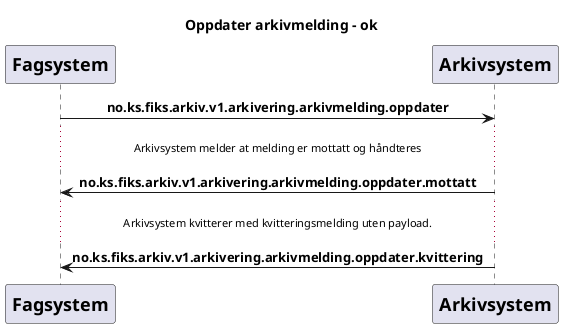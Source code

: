 @startuml
skinparam sequenceMessageAlign center

title "Oppdater arkivmelding - ok"

participant Fagsystem [
    = Fagsystem
]
participant Arkivsystem [
    = Arkivsystem
]

Fagsystem -> Arkivsystem : **no.ks.fiks.arkiv.v1.arkivering.arkivmelding.oppdater**
...Arkivsystem melder at melding er mottatt og håndteres...
Arkivsystem -> Fagsystem : **no.ks.fiks.arkiv.v1.arkivering.arkivmelding.oppdater.mottatt**
...Arkivsystem kvitterer med kvitteringsmelding uten payload....
Arkivsystem -> Fagsystem : **no.ks.fiks.arkiv.v1.arkivering.arkivmelding.oppdater.kvittering**

@enduml